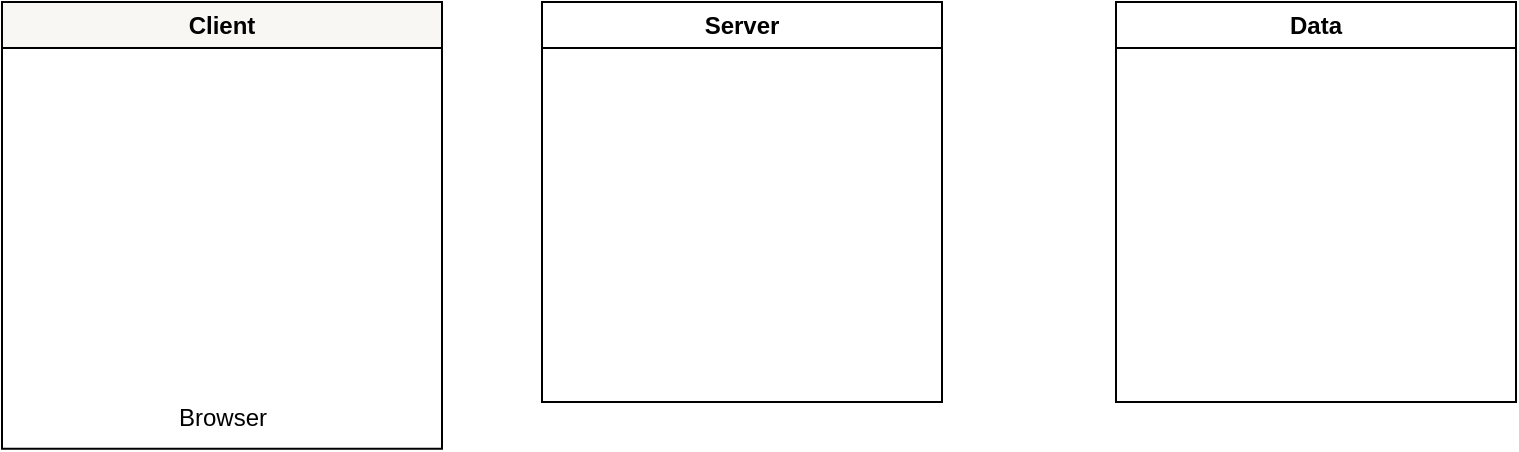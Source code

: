 <mxfile version="26.2.8">
  <diagram name="第 1 页" id="AMts9If4EELW18Fdd8Dz">
    <mxGraphModel dx="788" dy="463" grid="1" gridSize="10" guides="1" tooltips="1" connect="1" arrows="1" fold="1" page="1" pageScale="1" pageWidth="827" pageHeight="1169" math="0" shadow="0">
      <root>
        <mxCell id="0" />
        <mxCell id="1" parent="0" />
        <mxCell id="u8WMea-Q0eavokkaIIrd-1" value="Client" style="swimlane;whiteSpace=wrap;html=1;fillColor=light-dark(#F9F7F4,#EDEDED);startSize=23;" vertex="1" parent="1">
          <mxGeometry x="70" y="120" width="220" height="223.4" as="geometry" />
        </mxCell>
        <mxCell id="u8WMea-Q0eavokkaIIrd-4" value="" style="shape=image;imageAspect=0;aspect=fixed;verticalLabelPosition=bottom;verticalAlign=top;clipPath=inset(1% 1% 9.67% 2%);image=https://sdmntprcentralus.oaiusercontent.com/files/00000000-de14-61f5-a2ea-6d7178b2c9cb/raw?se=2025-05-30T18%3A56%3A12Z&amp;sp=r&amp;sv=2024-08-04&amp;sr=b&amp;scid=037aa0e8-e2f4-5a5c-b1bc-282177b0d9ed&amp;skoid=732f244e-db13-47c3-bcc7-7ee02a9397bc&amp;sktid=a48cca56-e6da-484e-a814-9c849652bcb3&amp;skt=2025-05-29T23%3A50%3A33Z&amp;ske=2025-05-30T23%3A50%3A33Z&amp;sks=b&amp;skv=2024-08-04&amp;sig=GMioWg5l4EKV9RPJO0Tr95xeB2NY/5Gf6u0VQmCoTic%3D;" vertex="1" parent="u8WMea-Q0eavokkaIIrd-1">
          <mxGeometry x="23.13" y="30" width="173.73" height="160" as="geometry" />
        </mxCell>
        <mxCell id="u8WMea-Q0eavokkaIIrd-5" value="Browser" style="text;html=1;align=center;verticalAlign=middle;resizable=0;points=[];autosize=1;strokeColor=none;fillColor=none;" vertex="1" parent="u8WMea-Q0eavokkaIIrd-1">
          <mxGeometry x="75" y="193.4" width="70" height="30" as="geometry" />
        </mxCell>
        <mxCell id="u8WMea-Q0eavokkaIIrd-2" value="Server" style="swimlane;whiteSpace=wrap;html=1;" vertex="1" parent="1">
          <mxGeometry x="340" y="120" width="200" height="200" as="geometry" />
        </mxCell>
        <mxCell id="u8WMea-Q0eavokkaIIrd-3" value="Data" style="swimlane;whiteSpace=wrap;html=1;" vertex="1" parent="1">
          <mxGeometry x="627" y="120" width="200" height="200" as="geometry" />
        </mxCell>
      </root>
    </mxGraphModel>
  </diagram>
</mxfile>

